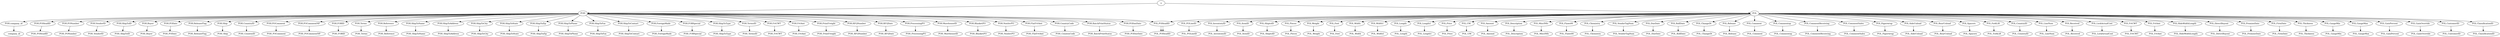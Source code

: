 digraph tree {
    "a";
    "POH";
    "POH.company_id ";
    " company_id";
    "POH.POHeadID ";
    " POH_POHeadID";
    "POH.PONumber ";
    " POH_PONumber";
    "POH.VendorID ";
    " POH_VendorID";
    "POH.ShipToID ";
    " POH_ShipToID";
    "POH.Buyer ";
    " POH_Buyer";
    "POH.PODate ";
    " POH_PODate";
    "POH.ReleaseFlag ";
    " POH_ReleaseFlag";
    "POH.Ship ";
    " POH_Ship";
    "POH.CountryID ";
    " POH_CountryID";
    "POH.POComment ";
    " POH_POComment";
    "POH.POCommentNP ";
    " POH_POCommentNP";
    "POH.FOBID ";
    " POH_FOBID";
    "POH.Terms ";
    " POH_Terms";
    "POH.Reference ";
    " POH_Reference";
    "POH.ShipToName ";
    " POH_ShipToName";
    "POH.ShipToAddress ";
    " POH_ShipToAddress";
    "POH.ShipToCity ";
    " POH_ShipToCity";
    "POH.ShipToState ";
    " POH_ShipToState";
    "POH.ShipToZip ";
    " POH_ShipToZip";
    "POH.ShipToPhone ";
    " POH_ShipToPhone";
    "POH.ShipToFax ";
    " POH_ShipToFax";
    "POH.ShipToContact ";
    " POH_ShipToContact";
    "POH.ForeignMade ";
    " POH_ForeignMade";
    "POH.FOBSpecial ";
    " POH_FOBSpecial";
    " POH.ShipToType";
    " POH_ShipToType";
    "POH.TermsID ";
    " POH_TermsID";
    "POH.FrtCWT ";
    " POH_FrtCWT";
    "POH.FrtAmt ";
    " POH_FrtAmt";
    " POH.PrintFreight";
    " POH_PrintFreight";
    "POH.RFQNumber ";
    " POH_RFQNumber";
    "POH.RFQDate ";
    " POH_RFQDate";
    "POH.ProcessingPO ";
    " POH_ProcessingPO";
    "POH.WarehouseID ";
    " POH_WarehouseID";
    "POH.BlanketPO ";
    " POH_BlanketPO";
    " POH.NonInvPO";
    " POH_NonInvPO";
    "POH.FlatFrtAmt ";
    " POH_FlatFrtAmt";
    "POH.CountryCode ";
    " POH_CountryCode";
    "POH.BatchPrintStatus ";
    " POH_BatchPrintStatus";
    "POH.PODueDate ";
    " POH_PODueDate";
    "POL.POHeadID ";
    " POL_POHeadID";
    "POL";
    "POL.POLineID ";
    " POL_POLineID";
    "POL.POHeadID ";
    " POL_POHeadID";
    "POL.InventoryID ";
    " POL_InventoryID";
    "POL.ItemID ";
    " POL_ItemID";
    "POL.ShiptoID ";
    " POL_ShiptoID";
    "POL.Pieces ";
    " POL_Pieces";
    "POL.Weight ";
    " POL_Weight";
    "POL.Feet ";
    " POL_Feet";
    "POL.Width ";
    " POL_Width";
    "POL.Width1 ";
    " POL_Width1";
    "POL.Length ";
    " POL_Length";
    "POL.Length1 ";
    " POL_Length1";
    "POL.Price ";
    " POL_Price";
    "POL.UM ";
    " POL_UM";
    "POL.Amount ";
    " POL_Amount";
    "POL.Description ";
    " POL_Description";
    "POL.MiscINfo ";
    " POL_MiscINfo";
    "POL.Flaws00 ";
    " POL_Flaws00";
    "POL.Chemistry ";
    " POL_Chemistry";
    "POL.VendorTagNum ";
    " POL_VendorTagNum";
    "POL.DueDate ";
    " POL_DueDate";
    "POL.RollDate ";
    " POL_RollDate";
    "POL.ChangeDt ";
    " POL_ChangeDt";
    "POL.Release ";
    " POL_Release";
    "POL.Comment ";
    " POL_Comment";
    "POL.Commentnp ";
    " POL_Commentnp";
    "POL.CommentReceiving ";
    " POL_CommentReceiving";
    "POL.CommentSales ";
    " POL_CommentSales";
    "POL.Paperwrap ";
    " POL_Paperwrap";
    "POL.SideUnload ";
    " POL_SideUnload";
    "POL.RearUnload ";
    " POL_RearUnload";
    "POL.Spacers ";
    " POL_Spacers";
    "POL.ForkLift ";
    " POL_ForkLift";
    "POL.CountryID ";
    " POL_CountryID";
    "POL.LineNum ";
    " POL_LineNum";
    " POL.Received";
    " POL_Received";
    " POL.LockActualCost";
    " POL_LockActualCost";
    "POL.FrtCWT ";
    " POL_FrtCWT";
    "POL.FrtAmt ";
    " POL_FrtAmt";
    "POL.HideWidthLength ";
    " POL_HideWidthLength";
    "POL.DirectBuyout ";
    " POL_DirectBuyout";
    "POL.PromiseDate ";
    " POL_PromiseDate";
    "POL.FirmDate ";
    " POL_FirmDate";
    "POL.Thickness ";
    " POL_Thickness";
    "POL.GaugeMin ";
    " POL_GaugeMin";
    "POL.GaugeMax ";
    " POL_GaugeMax";
    "POL.GainPercent ";
    " POL_GainPercent";
    " POL.GainOverride";
    " POL_GainOverride";
    "POL.CustomerID ";
    " POL_CustomerID";
    "POL.ClassificationID ";
    " POL_ClassificationID";
    "a" -> "POH";
    "a" -> "POL";
    "POH" -> "POH.company_id ";
    "POH" -> "POH.POHeadID ";
    "POH" -> "POH.PONumber ";
    "POH" -> "POH.VendorID ";
    "POH" -> "POH.ShipToID ";
    "POH" -> "POH.Buyer ";
    "POH" -> "POH.PODate ";
    "POH" -> "POH.ReleaseFlag ";
    "POH" -> "POH.Ship ";
    "POH" -> "POH.CountryID ";
    "POH" -> "POH.POComment ";
    "POH" -> "POH.POCommentNP ";
    "POH" -> "POH.FOBID ";
    "POH" -> "POH.Terms ";
    "POH" -> "POH.Reference ";
    "POH" -> "POH.ShipToName ";
    "POH" -> "POH.ShipToAddress ";
    "POH" -> "POH.ShipToCity ";
    "POH" -> "POH.ShipToState ";
    "POH" -> "POH.ShipToZip ";
    "POH" -> "POH.ShipToPhone ";
    "POH" -> "POH.ShipToFax ";
    "POH" -> "POH.ShipToContact ";
    "POH" -> "POH.ForeignMade ";
    "POH" -> "POH.FOBSpecial ";
    "POH" -> " POH.ShipToType";
    "POH" -> "POH.TermsID ";
    "POH" -> "POH.FrtCWT ";
    "POH" -> "POH.FrtAmt ";
    "POH" -> " POH.PrintFreight";
    "POH" -> "POH.RFQNumber ";
    "POH" -> "POH.RFQDate ";
    "POH" -> "POH.ProcessingPO ";
    "POH" -> "POH.WarehouseID ";
    "POH" -> "POH.BlanketPO ";
    "POH" -> " POH.NonInvPO";
    "POH" -> "POH.FlatFrtAmt ";
    "POH" -> "POH.CountryCode ";
    "POH" -> "POH.BatchPrintStatus ";
    "POH" -> "POH.PODueDate ";
    "POH" -> "POL.POHeadID ";
    "POH.company_id " -> " company_id";
    "POH.POHeadID " -> " POH_POHeadID";
    "POH.PONumber " -> " POH_PONumber";
    "POH.VendorID " -> " POH_VendorID";
    "POH.ShipToID " -> " POH_ShipToID";
    "POH.Buyer " -> " POH_Buyer";
    "POH.PODate " -> " POH_PODate";
    "POH.ReleaseFlag " -> " POH_ReleaseFlag";
    "POH.Ship " -> " POH_Ship";
    "POH.CountryID " -> " POH_CountryID";
    "POH.POComment " -> " POH_POComment";
    "POH.POCommentNP " -> " POH_POCommentNP";
    "POH.FOBID " -> " POH_FOBID";
    "POH.Terms " -> " POH_Terms";
    "POH.Reference " -> " POH_Reference";
    "POH.ShipToName " -> " POH_ShipToName";
    "POH.ShipToAddress " -> " POH_ShipToAddress";
    "POH.ShipToCity " -> " POH_ShipToCity";
    "POH.ShipToState " -> " POH_ShipToState";
    "POH.ShipToZip " -> " POH_ShipToZip";
    "POH.ShipToPhone " -> " POH_ShipToPhone";
    "POH.ShipToFax " -> " POH_ShipToFax";
    "POH.ShipToContact " -> " POH_ShipToContact";
    "POH.ForeignMade " -> " POH_ForeignMade";
    "POH.FOBSpecial " -> " POH_FOBSpecial";
    " POH.ShipToType" -> " POH_ShipToType";
    "POH.TermsID " -> " POH_TermsID";
    "POH.FrtCWT " -> " POH_FrtCWT";
    "POH.FrtAmt " -> " POH_FrtAmt";
    " POH.PrintFreight" -> " POH_PrintFreight";
    "POH.RFQNumber " -> " POH_RFQNumber";
    "POH.RFQDate " -> " POH_RFQDate";
    "POH.ProcessingPO " -> " POH_ProcessingPO";
    "POH.WarehouseID " -> " POH_WarehouseID";
    "POH.BlanketPO " -> " POH_BlanketPO";
    " POH.NonInvPO" -> " POH_NonInvPO";
    "POH.FlatFrtAmt " -> " POH_FlatFrtAmt";
    "POH.CountryCode " -> " POH_CountryCode";
    "POH.BatchPrintStatus " -> " POH_BatchPrintStatus";
    "POH.PODueDate " -> " POH_PODueDate";
    "POL.POHeadID " -> " POL_POHeadID";
    "POL" -> "POL.POLineID ";
    "POL" -> "POL.POHeadID ";
    "POL" -> "POL.InventoryID ";
    "POL" -> "POL.ItemID ";
    "POL" -> "POL.ShiptoID ";
    "POL" -> "POL.Pieces ";
    "POL" -> "POL.Weight ";
    "POL" -> "POL.Feet ";
    "POL" -> "POL.Width ";
    "POL" -> "POL.Width1 ";
    "POL" -> "POL.Length ";
    "POL" -> "POL.Length1 ";
    "POL" -> "POL.Price ";
    "POL" -> "POL.UM ";
    "POL" -> "POL.Amount ";
    "POL" -> "POL.Description ";
    "POL" -> "POL.MiscINfo ";
    "POL" -> "POL.Flaws00 ";
    "POL" -> "POL.Chemistry ";
    "POL" -> "POL.VendorTagNum ";
    "POL" -> "POL.DueDate ";
    "POL" -> "POL.RollDate ";
    "POL" -> "POL.ChangeDt ";
    "POL" -> "POL.Release ";
    "POL" -> "POL.Comment ";
    "POL" -> "POL.Commentnp ";
    "POL" -> "POL.CommentReceiving ";
    "POL" -> "POL.CommentSales ";
    "POL" -> "POL.Paperwrap ";
    "POL" -> "POL.SideUnload ";
    "POL" -> "POL.RearUnload ";
    "POL" -> "POL.Spacers ";
    "POL" -> "POL.ForkLift ";
    "POL" -> "POL.CountryID ";
    "POL" -> "POL.LineNum ";
    "POL" -> " POL.Received";
    "POL" -> " POL.LockActualCost";
    "POL" -> "POL.FrtCWT ";
    "POL" -> "POL.FrtAmt ";
    "POL" -> "POL.HideWidthLength ";
    "POL" -> "POL.DirectBuyout ";
    "POL" -> "POL.PromiseDate ";
    "POL" -> "POL.FirmDate ";
    "POL" -> "POL.Thickness ";
    "POL" -> "POL.GaugeMin ";
    "POL" -> "POL.GaugeMax ";
    "POL" -> "POL.GainPercent ";
    "POL" -> " POL.GainOverride";
    "POL" -> "POL.CustomerID ";
    "POL" -> "POL.ClassificationID ";
    "POL.POLineID " -> " POL_POLineID";
    "POL.POHeadID " -> " POL_POHeadID";
    "POL.InventoryID " -> " POL_InventoryID";
    "POL.ItemID " -> " POL_ItemID";
    "POL.ShiptoID " -> " POL_ShiptoID";
    "POL.Pieces " -> " POL_Pieces";
    "POL.Weight " -> " POL_Weight";
    "POL.Feet " -> " POL_Feet";
    "POL.Width " -> " POL_Width";
    "POL.Width1 " -> " POL_Width1";
    "POL.Length " -> " POL_Length";
    "POL.Length1 " -> " POL_Length1";
    "POL.Price " -> " POL_Price";
    "POL.UM " -> " POL_UM";
    "POL.Amount " -> " POL_Amount";
    "POL.Description " -> " POL_Description";
    "POL.MiscINfo " -> " POL_MiscINfo";
    "POL.Flaws00 " -> " POL_Flaws00";
    "POL.Chemistry " -> " POL_Chemistry";
    "POL.VendorTagNum " -> " POL_VendorTagNum";
    "POL.DueDate " -> " POL_DueDate";
    "POL.RollDate " -> " POL_RollDate";
    "POL.ChangeDt " -> " POL_ChangeDt";
    "POL.Release " -> " POL_Release";
    "POL.Comment " -> " POL_Comment";
    "POL.Commentnp " -> " POL_Commentnp";
    "POL.CommentReceiving " -> " POL_CommentReceiving";
    "POL.CommentSales " -> " POL_CommentSales";
    "POL.Paperwrap " -> " POL_Paperwrap";
    "POL.SideUnload " -> " POL_SideUnload";
    "POL.RearUnload " -> " POL_RearUnload";
    "POL.Spacers " -> " POL_Spacers";
    "POL.ForkLift " -> " POL_ForkLift";
    "POL.CountryID " -> " POL_CountryID";
    "POL.LineNum " -> " POL_LineNum";
    " POL.Received" -> " POL_Received";
    " POL.LockActualCost" -> " POL_LockActualCost";
    "POL.FrtCWT " -> " POL_FrtCWT";
    "POL.FrtAmt " -> " POL_FrtAmt";
    "POL.HideWidthLength " -> " POL_HideWidthLength";
    "POL.DirectBuyout " -> " POL_DirectBuyout";
    "POL.PromiseDate " -> " POL_PromiseDate";
    "POL.FirmDate " -> " POL_FirmDate";
    "POL.Thickness " -> " POL_Thickness";
    "POL.GaugeMin " -> " POL_GaugeMin";
    "POL.GaugeMax " -> " POL_GaugeMax";
    "POL.GainPercent " -> " POL_GainPercent";
    " POL.GainOverride" -> " POL_GainOverride";
    "POL.CustomerID " -> " POL_CustomerID";
    "POL.ClassificationID " -> " POL_ClassificationID";
}
